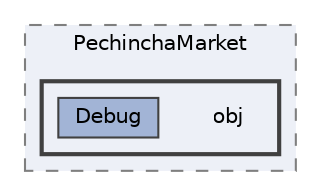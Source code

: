 digraph "PechinchaMarket/PechinchaMarket/obj"
{
 // LATEX_PDF_SIZE
  bgcolor="transparent";
  edge [fontname=Helvetica,fontsize=10,labelfontname=Helvetica,labelfontsize=10];
  node [fontname=Helvetica,fontsize=10,shape=box,height=0.2,width=0.4];
  compound=true
  subgraph clusterdir_e202b849b58fa97ff6e569aba69edfa7 {
    graph [ bgcolor="#edf0f7", pencolor="grey50", label="PechinchaMarket", fontname=Helvetica,fontsize=10 style="filled,dashed", URL="dir_e202b849b58fa97ff6e569aba69edfa7.html",tooltip=""]
  subgraph clusterdir_8ef46bffa431f3192352433147c5cee4 {
    graph [ bgcolor="#edf0f7", pencolor="grey25", label="", fontname=Helvetica,fontsize=10 style="filled,bold", URL="dir_8ef46bffa431f3192352433147c5cee4.html",tooltip=""]
    dir_8ef46bffa431f3192352433147c5cee4 [shape=plaintext, label="obj"];
  dir_fd768b5a9dcec414ff2459b8414864b9 [label="Debug", fillcolor="#a2b4d6", color="grey25", style="filled", URL="dir_fd768b5a9dcec414ff2459b8414864b9.html",tooltip=""];
  }
  }
}
